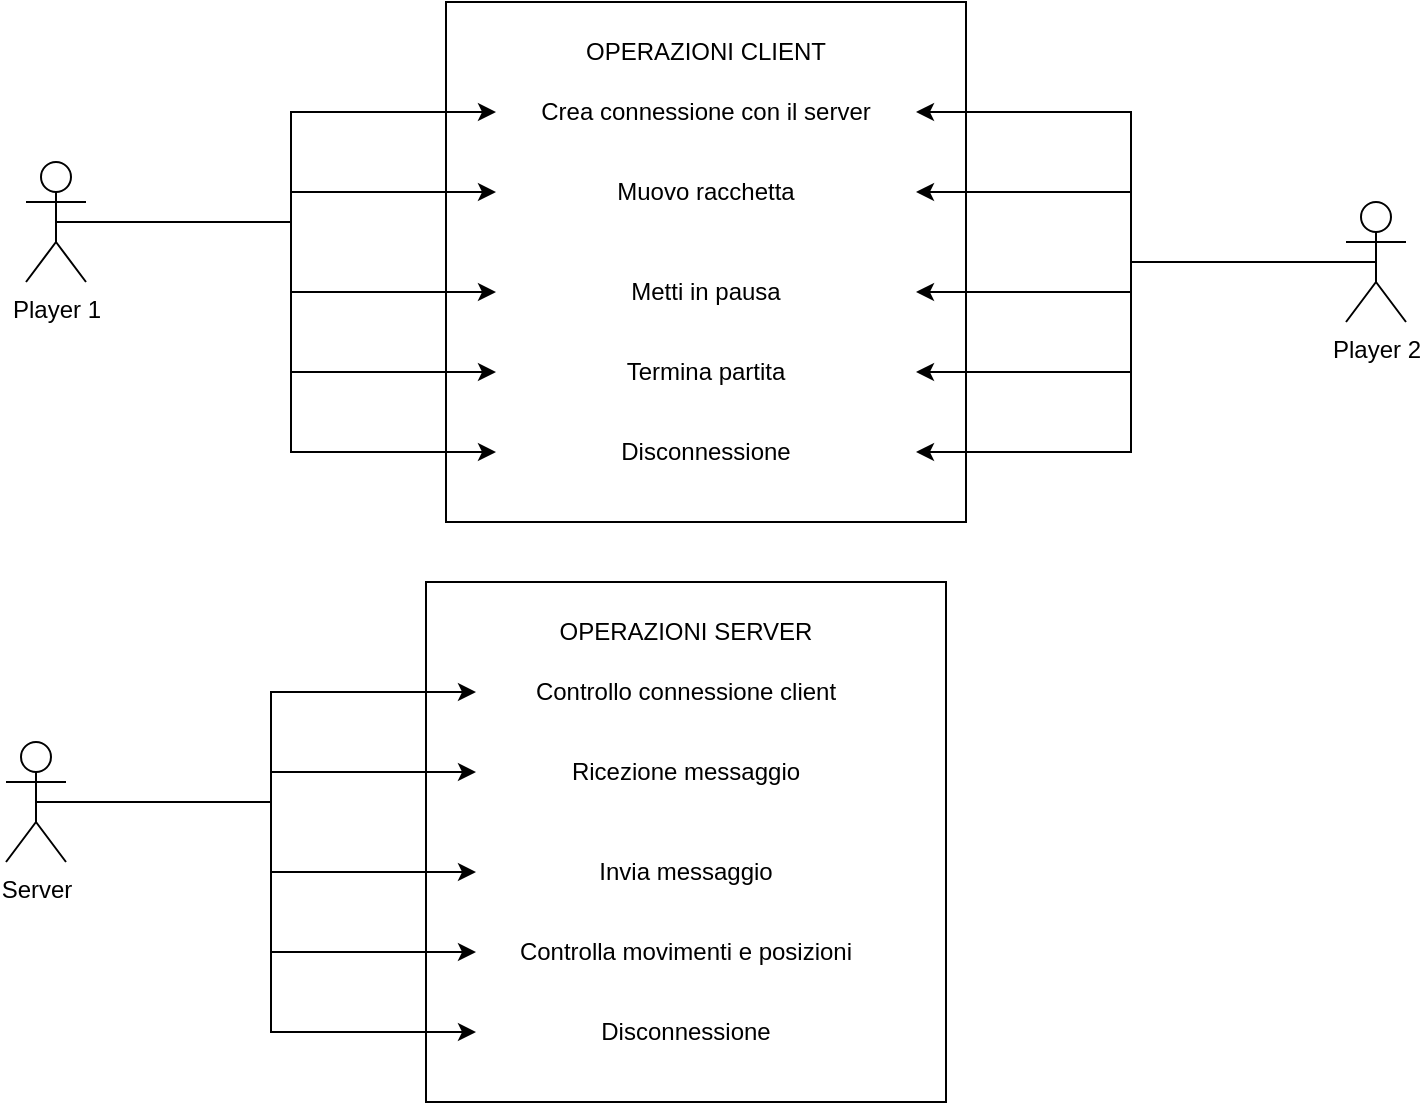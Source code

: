 <mxfile version="22.0.3" type="device">
  <diagram name="Pagina-1" id="uS4ioDqvzfgHfXR6FTxc">
    <mxGraphModel dx="1674" dy="836" grid="1" gridSize="10" guides="1" tooltips="1" connect="1" arrows="1" fold="1" page="1" pageScale="1" pageWidth="827" pageHeight="1169" math="0" shadow="0">
      <root>
        <mxCell id="0" />
        <mxCell id="1" parent="0" />
        <mxCell id="VElnxKR7kFW3beljiprO-8" value="" style="whiteSpace=wrap;html=1;aspect=fixed;" parent="1" vertex="1">
          <mxGeometry x="270" y="70" width="260" height="260" as="geometry" />
        </mxCell>
        <mxCell id="VElnxKR7kFW3beljiprO-9" value="OPERAZIONI CLIENT" style="text;html=1;strokeColor=none;fillColor=none;align=center;verticalAlign=middle;whiteSpace=wrap;rounded=0;" parent="1" vertex="1">
          <mxGeometry x="320" y="80" width="160" height="30" as="geometry" />
        </mxCell>
        <mxCell id="VElnxKR7kFW3beljiprO-11" value="Crea connessione con il server" style="text;html=1;strokeColor=none;fillColor=none;align=center;verticalAlign=middle;whiteSpace=wrap;rounded=0;" parent="1" vertex="1">
          <mxGeometry x="295" y="110" width="210" height="30" as="geometry" />
        </mxCell>
        <mxCell id="VElnxKR7kFW3beljiprO-13" value="Muovo racchetta" style="text;html=1;strokeColor=none;fillColor=none;align=center;verticalAlign=middle;whiteSpace=wrap;rounded=0;" parent="1" vertex="1">
          <mxGeometry x="295" y="150" width="210" height="30" as="geometry" />
        </mxCell>
        <mxCell id="VElnxKR7kFW3beljiprO-14" value="Metti in pausa" style="text;html=1;strokeColor=none;fillColor=none;align=center;verticalAlign=middle;whiteSpace=wrap;rounded=0;" parent="1" vertex="1">
          <mxGeometry x="295" y="200" width="210" height="30" as="geometry" />
        </mxCell>
        <mxCell id="VElnxKR7kFW3beljiprO-15" value="Termina partita" style="text;html=1;strokeColor=none;fillColor=none;align=center;verticalAlign=middle;whiteSpace=wrap;rounded=0;" parent="1" vertex="1">
          <mxGeometry x="295" y="240" width="210" height="30" as="geometry" />
        </mxCell>
        <mxCell id="VElnxKR7kFW3beljiprO-16" value="Disconnessione" style="text;html=1;strokeColor=none;fillColor=none;align=center;verticalAlign=middle;whiteSpace=wrap;rounded=0;" parent="1" vertex="1">
          <mxGeometry x="295" y="280" width="210" height="30" as="geometry" />
        </mxCell>
        <mxCell id="_fDZxTkI0RI00AGc4Hnp-5" style="edgeStyle=orthogonalEdgeStyle;rounded=0;orthogonalLoop=1;jettySize=auto;html=1;exitX=0.5;exitY=0.5;exitDx=0;exitDy=0;exitPerimeter=0;" edge="1" parent="1" source="VElnxKR7kFW3beljiprO-1" target="VElnxKR7kFW3beljiprO-14">
          <mxGeometry relative="1" as="geometry" />
        </mxCell>
        <mxCell id="_fDZxTkI0RI00AGc4Hnp-6" style="edgeStyle=orthogonalEdgeStyle;rounded=0;orthogonalLoop=1;jettySize=auto;html=1;exitX=0.5;exitY=0.5;exitDx=0;exitDy=0;exitPerimeter=0;entryX=0;entryY=0.5;entryDx=0;entryDy=0;" edge="1" parent="1" source="VElnxKR7kFW3beljiprO-1" target="VElnxKR7kFW3beljiprO-15">
          <mxGeometry relative="1" as="geometry" />
        </mxCell>
        <mxCell id="_fDZxTkI0RI00AGc4Hnp-7" style="edgeStyle=orthogonalEdgeStyle;rounded=0;orthogonalLoop=1;jettySize=auto;html=1;exitX=0.5;exitY=0.5;exitDx=0;exitDy=0;exitPerimeter=0;entryX=0;entryY=0.5;entryDx=0;entryDy=0;" edge="1" parent="1" source="VElnxKR7kFW3beljiprO-1" target="VElnxKR7kFW3beljiprO-16">
          <mxGeometry relative="1" as="geometry" />
        </mxCell>
        <mxCell id="VElnxKR7kFW3beljiprO-1" value="Player 1" style="shape=umlActor;verticalLabelPosition=bottom;verticalAlign=top;html=1;outlineConnect=0;" parent="1" vertex="1">
          <mxGeometry x="60" y="150" width="30" height="60" as="geometry" />
        </mxCell>
        <mxCell id="_fDZxTkI0RI00AGc4Hnp-3" style="edgeStyle=orthogonalEdgeStyle;rounded=0;orthogonalLoop=1;jettySize=auto;html=1;exitX=0.5;exitY=0.5;exitDx=0;exitDy=0;exitPerimeter=0;entryX=0;entryY=0.5;entryDx=0;entryDy=0;" edge="1" parent="1" source="VElnxKR7kFW3beljiprO-1" target="VElnxKR7kFW3beljiprO-11">
          <mxGeometry relative="1" as="geometry" />
        </mxCell>
        <mxCell id="_fDZxTkI0RI00AGc4Hnp-4" style="edgeStyle=orthogonalEdgeStyle;rounded=0;orthogonalLoop=1;jettySize=auto;html=1;exitX=0.5;exitY=0.5;exitDx=0;exitDy=0;exitPerimeter=0;" edge="1" parent="1" source="VElnxKR7kFW3beljiprO-1" target="VElnxKR7kFW3beljiprO-13">
          <mxGeometry relative="1" as="geometry" />
        </mxCell>
        <mxCell id="_fDZxTkI0RI00AGc4Hnp-8" style="edgeStyle=orthogonalEdgeStyle;rounded=0;orthogonalLoop=1;jettySize=auto;html=1;exitX=0.5;exitY=0.5;exitDx=0;exitDy=0;exitPerimeter=0;entryX=1;entryY=0.5;entryDx=0;entryDy=0;" edge="1" parent="1" source="VElnxKR7kFW3beljiprO-2" target="VElnxKR7kFW3beljiprO-11">
          <mxGeometry relative="1" as="geometry" />
        </mxCell>
        <mxCell id="_fDZxTkI0RI00AGc4Hnp-9" style="edgeStyle=orthogonalEdgeStyle;rounded=0;orthogonalLoop=1;jettySize=auto;html=1;exitX=0.5;exitY=0.5;exitDx=0;exitDy=0;exitPerimeter=0;entryX=1;entryY=0.5;entryDx=0;entryDy=0;" edge="1" parent="1" source="VElnxKR7kFW3beljiprO-2" target="VElnxKR7kFW3beljiprO-13">
          <mxGeometry relative="1" as="geometry" />
        </mxCell>
        <mxCell id="_fDZxTkI0RI00AGc4Hnp-10" style="edgeStyle=orthogonalEdgeStyle;rounded=0;orthogonalLoop=1;jettySize=auto;html=1;exitX=0.5;exitY=0.5;exitDx=0;exitDy=0;exitPerimeter=0;entryX=1;entryY=0.5;entryDx=0;entryDy=0;" edge="1" parent="1" source="VElnxKR7kFW3beljiprO-2" target="VElnxKR7kFW3beljiprO-14">
          <mxGeometry relative="1" as="geometry" />
        </mxCell>
        <mxCell id="_fDZxTkI0RI00AGc4Hnp-11" style="edgeStyle=orthogonalEdgeStyle;rounded=0;orthogonalLoop=1;jettySize=auto;html=1;exitX=0.5;exitY=0.5;exitDx=0;exitDy=0;exitPerimeter=0;entryX=1;entryY=0.5;entryDx=0;entryDy=0;" edge="1" parent="1" source="VElnxKR7kFW3beljiprO-2" target="VElnxKR7kFW3beljiprO-15">
          <mxGeometry relative="1" as="geometry" />
        </mxCell>
        <mxCell id="_fDZxTkI0RI00AGc4Hnp-12" style="edgeStyle=orthogonalEdgeStyle;rounded=0;orthogonalLoop=1;jettySize=auto;html=1;exitX=0.5;exitY=0.5;exitDx=0;exitDy=0;exitPerimeter=0;entryX=1;entryY=0.5;entryDx=0;entryDy=0;" edge="1" parent="1" source="VElnxKR7kFW3beljiprO-2" target="VElnxKR7kFW3beljiprO-16">
          <mxGeometry relative="1" as="geometry" />
        </mxCell>
        <mxCell id="VElnxKR7kFW3beljiprO-2" value="Player 2" style="shape=umlActor;verticalLabelPosition=bottom;verticalAlign=top;html=1;outlineConnect=0;" parent="1" vertex="1">
          <mxGeometry x="720" y="170" width="30" height="60" as="geometry" />
        </mxCell>
        <mxCell id="_fDZxTkI0RI00AGc4Hnp-13" value="" style="whiteSpace=wrap;html=1;aspect=fixed;" vertex="1" parent="1">
          <mxGeometry x="260" y="360" width="260" height="260" as="geometry" />
        </mxCell>
        <mxCell id="_fDZxTkI0RI00AGc4Hnp-14" value="OPERAZIONI SERVER" style="text;html=1;strokeColor=none;fillColor=none;align=center;verticalAlign=middle;whiteSpace=wrap;rounded=0;" vertex="1" parent="1">
          <mxGeometry x="310" y="370" width="160" height="30" as="geometry" />
        </mxCell>
        <mxCell id="_fDZxTkI0RI00AGc4Hnp-15" value="Controllo connessione client" style="text;html=1;strokeColor=none;fillColor=none;align=center;verticalAlign=middle;whiteSpace=wrap;rounded=0;" vertex="1" parent="1">
          <mxGeometry x="285" y="400" width="210" height="30" as="geometry" />
        </mxCell>
        <mxCell id="_fDZxTkI0RI00AGc4Hnp-16" value="Ricezione messaggio" style="text;html=1;strokeColor=none;fillColor=none;align=center;verticalAlign=middle;whiteSpace=wrap;rounded=0;" vertex="1" parent="1">
          <mxGeometry x="285" y="440" width="210" height="30" as="geometry" />
        </mxCell>
        <mxCell id="_fDZxTkI0RI00AGc4Hnp-17" value="Invia messaggio" style="text;html=1;strokeColor=none;fillColor=none;align=center;verticalAlign=middle;whiteSpace=wrap;rounded=0;" vertex="1" parent="1">
          <mxGeometry x="285" y="490" width="210" height="30" as="geometry" />
        </mxCell>
        <mxCell id="_fDZxTkI0RI00AGc4Hnp-18" value="Controlla movimenti e posizioni" style="text;html=1;strokeColor=none;fillColor=none;align=center;verticalAlign=middle;whiteSpace=wrap;rounded=0;" vertex="1" parent="1">
          <mxGeometry x="285" y="530" width="210" height="30" as="geometry" />
        </mxCell>
        <mxCell id="_fDZxTkI0RI00AGc4Hnp-19" value="Disconnessione" style="text;html=1;strokeColor=none;fillColor=none;align=center;verticalAlign=middle;whiteSpace=wrap;rounded=0;" vertex="1" parent="1">
          <mxGeometry x="285" y="570" width="210" height="30" as="geometry" />
        </mxCell>
        <mxCell id="_fDZxTkI0RI00AGc4Hnp-20" style="edgeStyle=orthogonalEdgeStyle;rounded=0;orthogonalLoop=1;jettySize=auto;html=1;exitX=0.5;exitY=0.5;exitDx=0;exitDy=0;exitPerimeter=0;" edge="1" parent="1" source="_fDZxTkI0RI00AGc4Hnp-23" target="_fDZxTkI0RI00AGc4Hnp-17">
          <mxGeometry relative="1" as="geometry" />
        </mxCell>
        <mxCell id="_fDZxTkI0RI00AGc4Hnp-21" style="edgeStyle=orthogonalEdgeStyle;rounded=0;orthogonalLoop=1;jettySize=auto;html=1;exitX=0.5;exitY=0.5;exitDx=0;exitDy=0;exitPerimeter=0;entryX=0;entryY=0.5;entryDx=0;entryDy=0;" edge="1" parent="1" source="_fDZxTkI0RI00AGc4Hnp-23" target="_fDZxTkI0RI00AGc4Hnp-18">
          <mxGeometry relative="1" as="geometry" />
        </mxCell>
        <mxCell id="_fDZxTkI0RI00AGc4Hnp-22" style="edgeStyle=orthogonalEdgeStyle;rounded=0;orthogonalLoop=1;jettySize=auto;html=1;exitX=0.5;exitY=0.5;exitDx=0;exitDy=0;exitPerimeter=0;entryX=0;entryY=0.5;entryDx=0;entryDy=0;" edge="1" parent="1" source="_fDZxTkI0RI00AGc4Hnp-23" target="_fDZxTkI0RI00AGc4Hnp-19">
          <mxGeometry relative="1" as="geometry" />
        </mxCell>
        <mxCell id="_fDZxTkI0RI00AGc4Hnp-23" value="Server" style="shape=umlActor;verticalLabelPosition=bottom;verticalAlign=top;html=1;outlineConnect=0;" vertex="1" parent="1">
          <mxGeometry x="50" y="440" width="30" height="60" as="geometry" />
        </mxCell>
        <mxCell id="_fDZxTkI0RI00AGc4Hnp-24" style="edgeStyle=orthogonalEdgeStyle;rounded=0;orthogonalLoop=1;jettySize=auto;html=1;exitX=0.5;exitY=0.5;exitDx=0;exitDy=0;exitPerimeter=0;entryX=0;entryY=0.5;entryDx=0;entryDy=0;" edge="1" parent="1" source="_fDZxTkI0RI00AGc4Hnp-23" target="_fDZxTkI0RI00AGc4Hnp-15">
          <mxGeometry relative="1" as="geometry" />
        </mxCell>
        <mxCell id="_fDZxTkI0RI00AGc4Hnp-25" style="edgeStyle=orthogonalEdgeStyle;rounded=0;orthogonalLoop=1;jettySize=auto;html=1;exitX=0.5;exitY=0.5;exitDx=0;exitDy=0;exitPerimeter=0;" edge="1" parent="1" source="_fDZxTkI0RI00AGc4Hnp-23" target="_fDZxTkI0RI00AGc4Hnp-16">
          <mxGeometry relative="1" as="geometry" />
        </mxCell>
      </root>
    </mxGraphModel>
  </diagram>
</mxfile>
